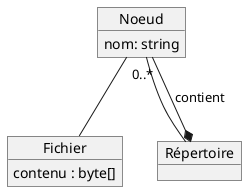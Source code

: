 @startuml

object Noeud {
  nom: string
}

object Fichier {
  contenu : byte[]
}

object Répertoire {
}

Noeud -- Fichier
Noeud -- Répertoire
Répertoire *-- "0..*" Noeud : contient

@enduml
